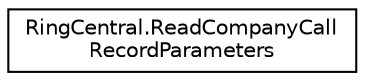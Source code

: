digraph "Graphical Class Hierarchy"
{
 // LATEX_PDF_SIZE
  edge [fontname="Helvetica",fontsize="10",labelfontname="Helvetica",labelfontsize="10"];
  node [fontname="Helvetica",fontsize="10",shape=record];
  rankdir="LR";
  Node0 [label="RingCentral.ReadCompanyCall\lRecordParameters",height=0.2,width=0.4,color="black", fillcolor="white", style="filled",URL="$classRingCentral_1_1ReadCompanyCallRecordParameters.html",tooltip="Query parameters for operation readCompanyCallRecord"];
}
